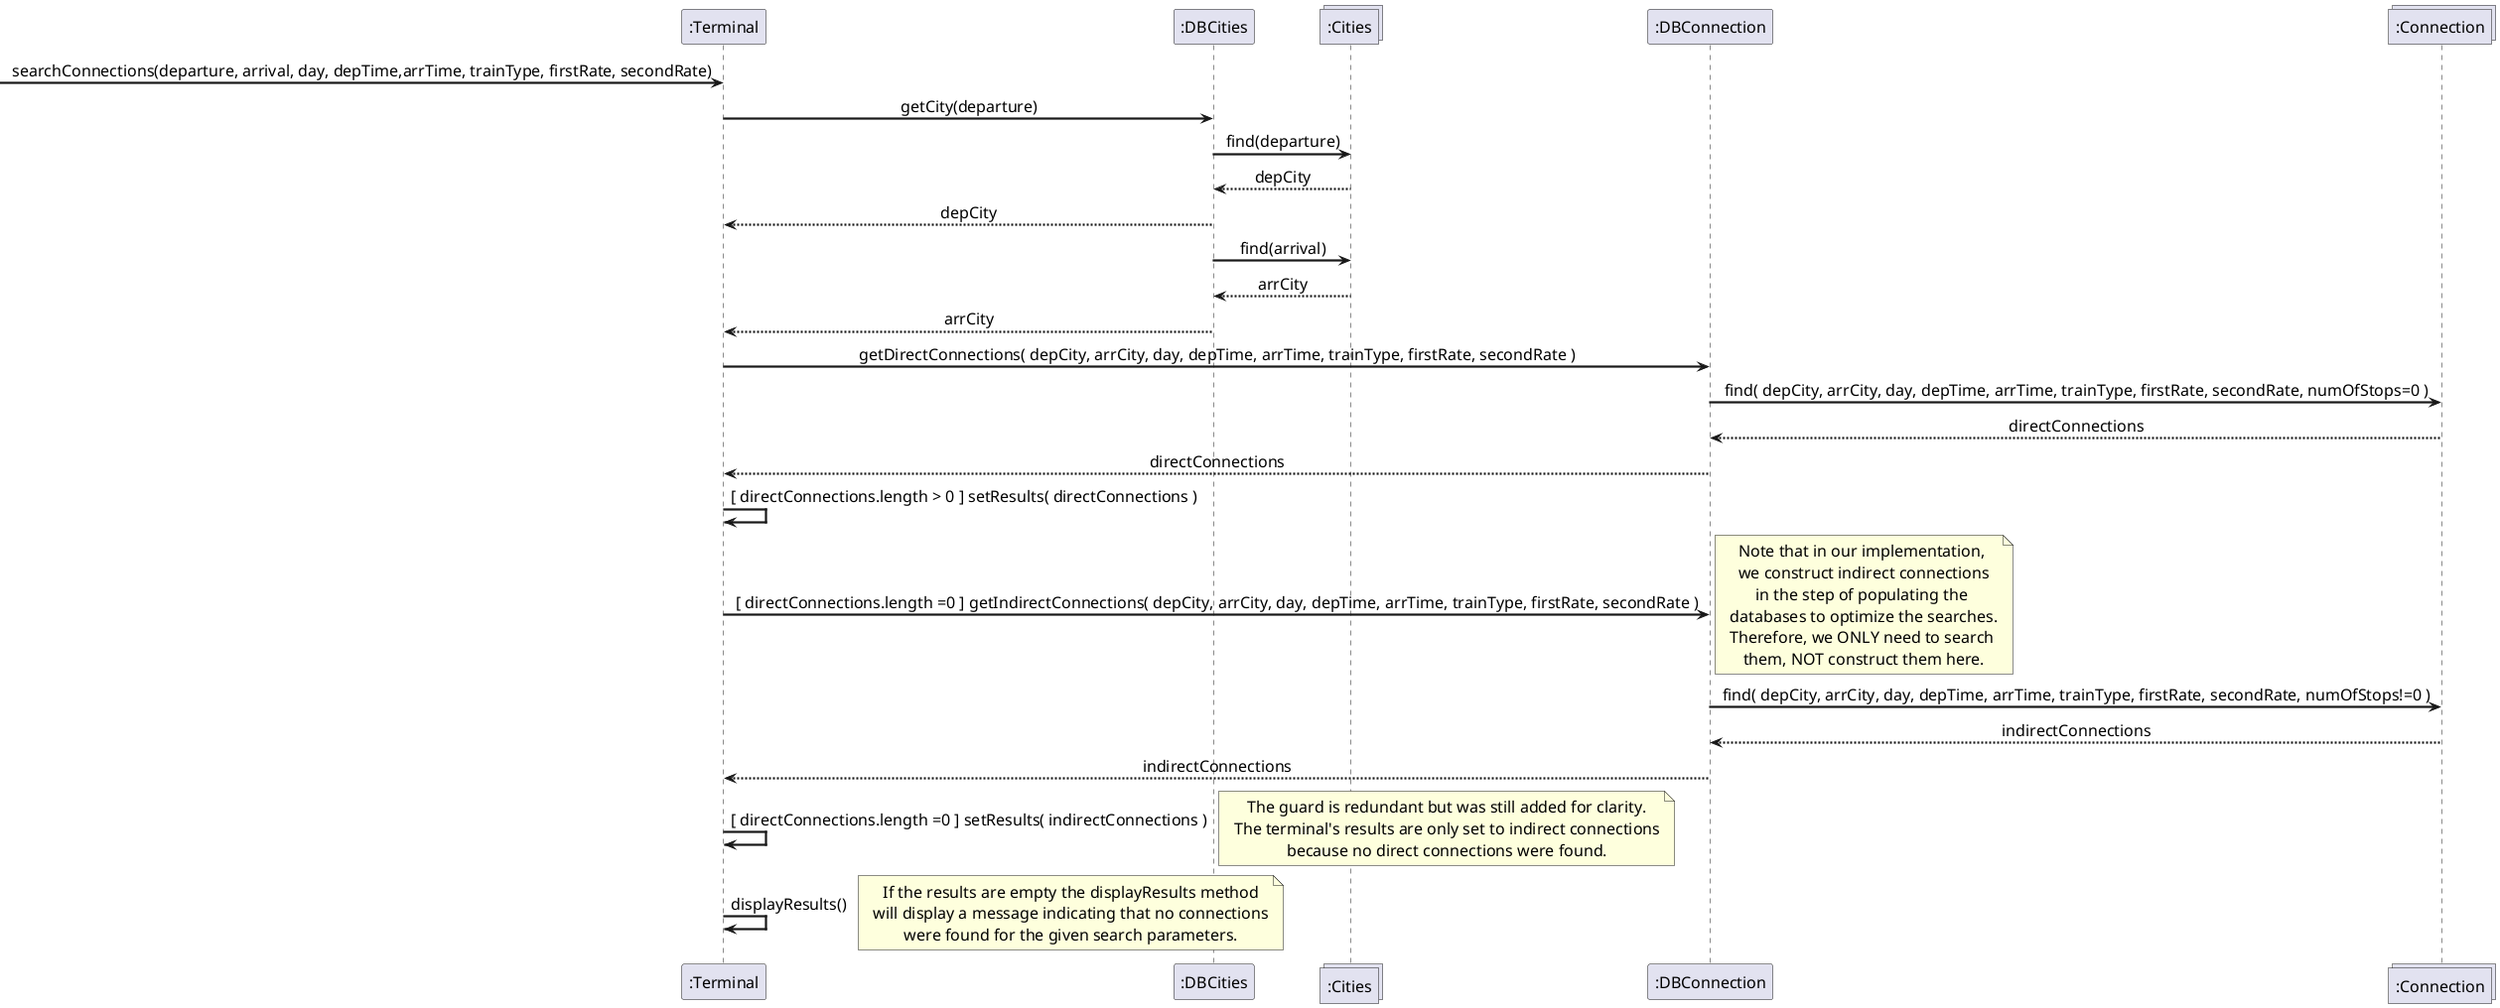 @startuml searchConn Interaction Sequence Diagram
skinparam DefaultFontName Arial
skinparam DefaultFontSize 16
skinparam DefaultFontStyle bold
skinparam ArrowThickness 2.2
skinparam sequenceMessageAlign center
skinparam noteTextAlignment center
hide empty members

participant ":Terminal" as terminal
participant ":DBCities" as dbci
collections ":Cities" as cMulti
participant ":DBConnection" as dbco
collections ":Connection" as connMulti

->terminal:searchConnections(departure, arrival, day, depTime,arrTime, trainType, firstRate, secondRate)
terminal->dbci :getCity(departure)

dbci->cMulti: find(departure)
cMulti --> dbci:depCity
dbci --> terminal:depCity

dbci->cMulti: find(arrival)
cMulti --> dbci:arrCity
dbci --> terminal:arrCity

terminal->dbco:getDirectConnections( depCity, arrCity, day, depTime, arrTime, trainType, firstRate, secondRate )
dbco->connMulti: find( depCity, arrCity, day, depTime, arrTime, trainType, firstRate, secondRate, numOfStops=0 )
connMulti --> dbco:directConnections
dbco --> terminal:directConnections

terminal -> terminal: [ directConnections.length > 0 ] setResults( directConnections )

terminal->dbco:[ directConnections.length =0 ] getIndirectConnections( depCity, arrCity, day, depTime, arrTime, trainType, firstRate, secondRate )
note right
    Note that in our implementation, 
    we construct indirect connections
    in the step of populating the 
    databases to optimize the searches.
    Therefore, we ONLY need to search 
    them, NOT construct them here.
endnote
dbco->connMulti: find( depCity, arrCity, day, depTime, arrTime, trainType, firstRate, secondRate, numOfStops!=0 )
connMulti --> dbco:indirectConnections
dbco --> terminal:indirectConnections

terminal -> terminal: [ directConnections.length =0 ] setResults( indirectConnections )

note right
    The guard is redundant but was still added for clarity.
    The terminal's results are only set to indirect connections
    because no direct connections were found.
endnote

terminal ->terminal: displayResults()

note right
    If the results are empty the displayResults method
    will display a message indicating that no connections
    were found for the given search parameters.
endnote


@enduml